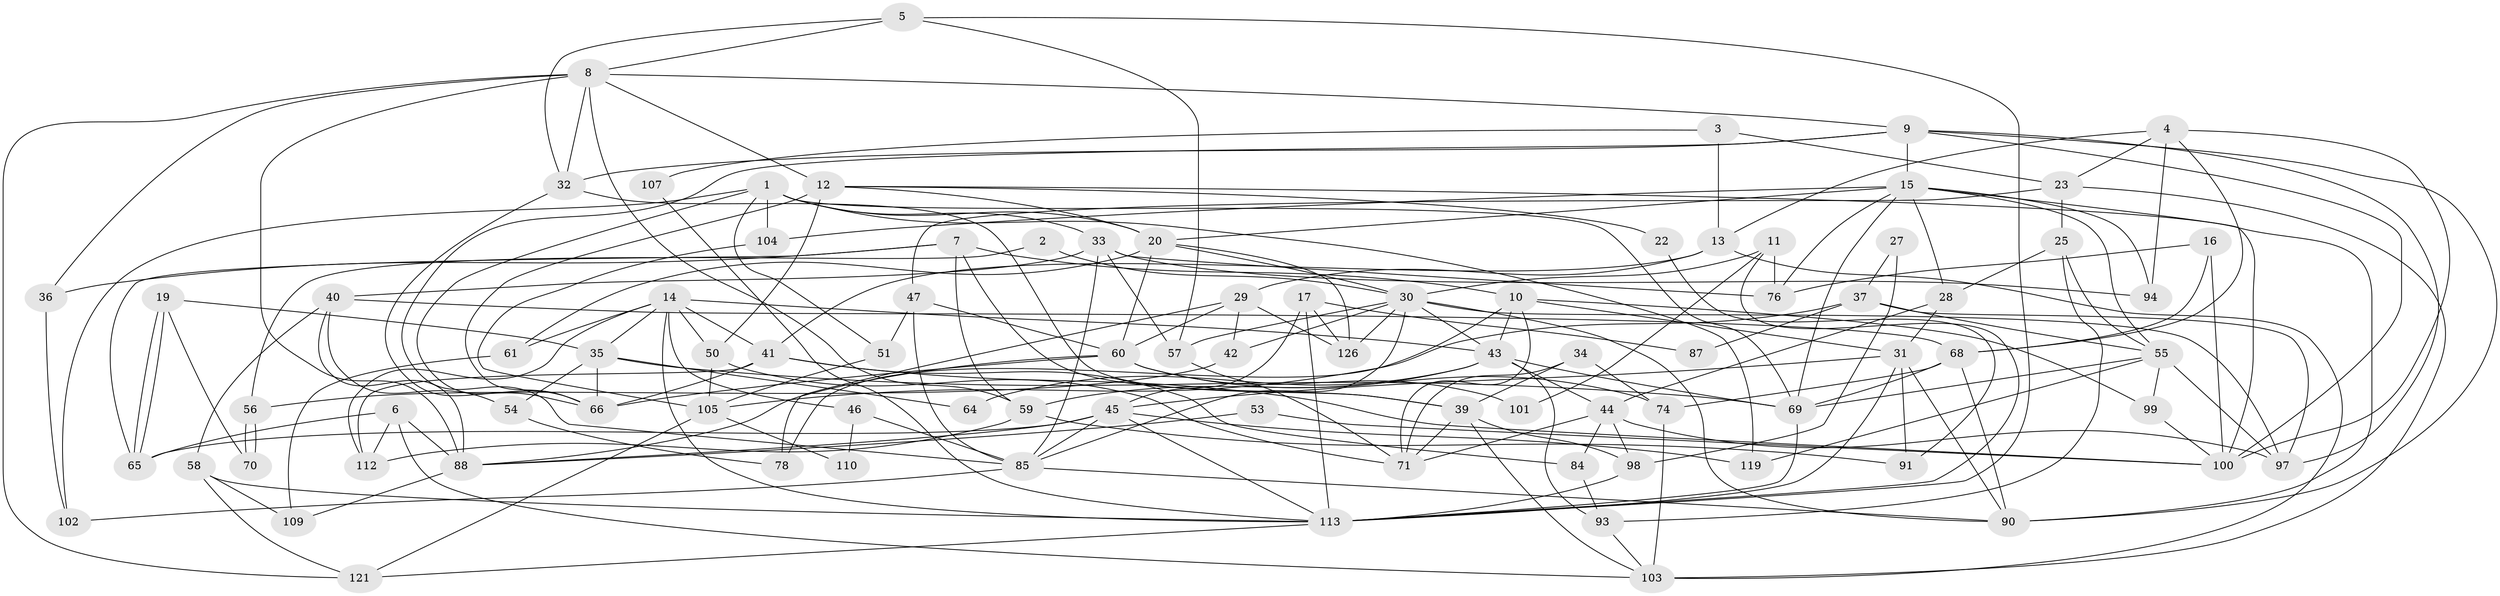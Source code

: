 // Generated by graph-tools (version 1.1) at 2025/23/03/03/25 07:23:57]
// undirected, 88 vertices, 208 edges
graph export_dot {
graph [start="1"]
  node [color=gray90,style=filled];
  1 [super="+38"];
  2;
  3;
  4 [super="+18"];
  5 [super="+62"];
  6 [super="+26"];
  7 [super="+63"];
  8 [super="+24"];
  9 [super="+52"];
  10 [super="+67"];
  11 [super="+73"];
  12 [super="+77"];
  13 [super="+89"];
  14 [super="+21"];
  15 [super="+48"];
  16;
  17;
  19;
  20 [super="+72"];
  22;
  23;
  25;
  27;
  28;
  29;
  30 [super="+83"];
  31;
  32;
  33 [super="+116"];
  34 [super="+117"];
  35;
  36;
  37 [super="+49"];
  39;
  40 [super="+79"];
  41;
  42;
  43 [super="+115"];
  44 [super="+96"];
  45 [super="+75"];
  46;
  47;
  50 [super="+111"];
  51;
  53;
  54;
  55 [super="+120"];
  56;
  57;
  58;
  59;
  60 [super="+86"];
  61 [super="+80"];
  64;
  65;
  66 [super="+92"];
  68 [super="+82"];
  69 [super="+81"];
  70;
  71 [super="+122"];
  74;
  76;
  78;
  84;
  85 [super="+106"];
  87;
  88 [super="+108"];
  90 [super="+95"];
  91;
  93;
  94;
  97 [super="+118"];
  98;
  99;
  100 [super="+114"];
  101;
  102;
  103 [super="+125"];
  104;
  105 [super="+123"];
  107;
  109;
  110;
  112 [super="+124"];
  113 [super="+127"];
  119;
  121;
  126;
  1 -- 20;
  1 -- 51;
  1 -- 104;
  1 -- 69;
  1 -- 102;
  1 -- 119;
  1 -- 33;
  1 -- 66;
  2 -- 56;
  2 -- 30;
  3 -- 13;
  3 -- 23;
  3 -- 107;
  4 -- 94;
  4 -- 23;
  4 -- 68;
  4 -- 100;
  4 -- 13;
  5 -- 57;
  5 -- 8;
  5 -- 32;
  5 -- 113;
  6 -- 103;
  6 -- 65;
  6 -- 88 [weight=2];
  6 -- 112;
  7 -- 59;
  7 -- 10;
  7 -- 65;
  7 -- 36;
  7 -- 39;
  8 -- 36;
  8 -- 9;
  8 -- 12;
  8 -- 32;
  8 -- 121;
  8 -- 59;
  8 -- 88;
  9 -- 100;
  9 -- 32;
  9 -- 85;
  9 -- 90;
  9 -- 97;
  9 -- 15;
  10 -- 78;
  10 -- 99;
  10 -- 43;
  10 -- 71;
  10 -- 31;
  11 -- 30;
  11 -- 76;
  11 -- 101;
  11 -- 113;
  12 -- 66;
  12 -- 50 [weight=2];
  12 -- 22;
  12 -- 20;
  12 -- 90;
  13 -- 29;
  13 -- 103;
  13 -- 41;
  14 -- 43 [weight=2];
  14 -- 113;
  14 -- 41;
  14 -- 61;
  14 -- 46;
  14 -- 50;
  14 -- 35;
  14 -- 112;
  15 -- 55;
  15 -- 76;
  15 -- 104;
  15 -- 69;
  15 -- 20;
  15 -- 100;
  15 -- 28;
  15 -- 94;
  16 -- 76;
  16 -- 100;
  16 -- 68;
  17 -- 113;
  17 -- 87;
  17 -- 126;
  17 -- 45;
  19 -- 35;
  19 -- 65;
  19 -- 65;
  19 -- 70;
  20 -- 126;
  20 -- 60;
  20 -- 61 [weight=2];
  20 -- 30;
  22 -- 91;
  23 -- 47;
  23 -- 25;
  23 -- 103;
  25 -- 93;
  25 -- 28;
  25 -- 55;
  27 -- 98;
  27 -- 37;
  28 -- 31;
  28 -- 44;
  29 -- 126;
  29 -- 42;
  29 -- 60;
  29 -- 78;
  30 -- 42;
  30 -- 97;
  30 -- 43;
  30 -- 90;
  30 -- 85;
  30 -- 57;
  30 -- 126;
  31 -- 45;
  31 -- 90;
  31 -- 91;
  31 -- 113;
  32 -- 39;
  32 -- 66;
  33 -- 40;
  33 -- 94;
  33 -- 57;
  33 -- 76;
  33 -- 85;
  34 -- 74;
  34 -- 71;
  34 -- 39;
  35 -- 66;
  35 -- 54;
  35 -- 64;
  35 -- 69;
  36 -- 102;
  37 -- 105;
  37 -- 55;
  37 -- 97;
  37 -- 87;
  39 -- 98;
  39 -- 103;
  39 -- 71;
  40 -- 88;
  40 -- 54;
  40 -- 58;
  40 -- 68 [weight=2];
  41 -- 100;
  41 -- 66;
  41 -- 84;
  41 -- 112;
  42 -- 56;
  43 -- 59;
  43 -- 44;
  43 -- 69;
  43 -- 64;
  43 -- 93;
  44 -- 84;
  44 -- 97;
  44 -- 98;
  44 -- 71;
  45 -- 119;
  45 -- 85;
  45 -- 65;
  45 -- 88;
  45 -- 113;
  46 -- 85;
  46 -- 110;
  47 -- 51;
  47 -- 85;
  47 -- 60;
  50 -- 105 [weight=2];
  50 -- 71;
  51 -- 105;
  53 -- 88;
  53 -- 100;
  54 -- 78;
  55 -- 99;
  55 -- 97;
  55 -- 69;
  55 -- 119;
  56 -- 70;
  56 -- 70;
  57 -- 71;
  58 -- 121;
  58 -- 109;
  58 -- 113;
  59 -- 112;
  59 -- 91;
  60 -- 88;
  60 -- 66;
  60 -- 101;
  60 -- 74;
  61 -- 109;
  68 -- 74;
  68 -- 69;
  68 -- 90;
  69 -- 113;
  74 -- 103;
  84 -- 93;
  85 -- 102;
  85 -- 90;
  88 -- 109;
  93 -- 103;
  98 -- 113;
  99 -- 100;
  104 -- 105;
  105 -- 110;
  105 -- 121;
  107 -- 113;
  113 -- 121;
}
